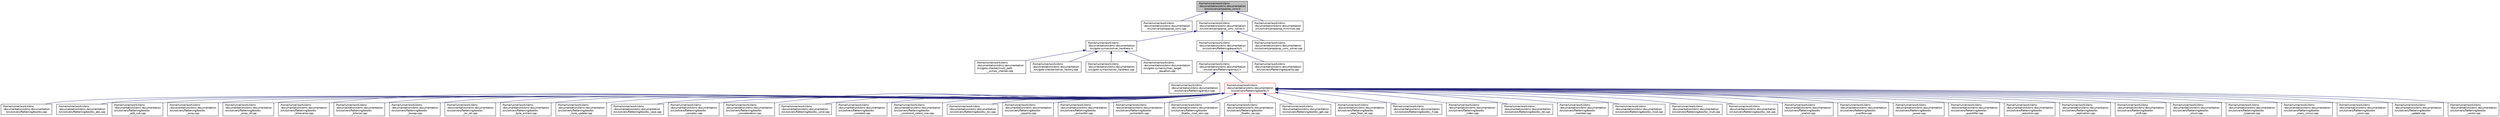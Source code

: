 digraph "/home/runner/work/cbmc-documentation/cbmc-documentation/src/solvers/prop/prop_conv.h"
{
 // LATEX_PDF_SIZE
  bgcolor="transparent";
  edge [fontname="Helvetica",fontsize="10",labelfontname="Helvetica",labelfontsize="10"];
  node [fontname="Helvetica",fontsize="10",shape=record];
  Node1 [label="/home/runner/work/cbmc\l-documentation/cbmc-documentation\l/src/solvers/prop/prop_conv.h",height=0.2,width=0.4,color="black", fillcolor="grey75", style="filled", fontcolor="black",tooltip=" "];
  Node1 -> Node2 [dir="back",color="midnightblue",fontsize="10",style="solid",fontname="Helvetica"];
  Node2 [label="/home/runner/work/cbmc\l-documentation/cbmc-documentation\l/src/solvers/prop/prop_conv.cpp",height=0.2,width=0.4,color="black",URL="$prop__conv_8cpp.html",tooltip=" "];
  Node1 -> Node3 [dir="back",color="midnightblue",fontsize="10",style="solid",fontname="Helvetica"];
  Node3 [label="/home/runner/work/cbmc\l-documentation/cbmc-documentation\l/src/solvers/prop/prop_conv_solver.h",height=0.2,width=0.4,color="black",URL="$prop__conv__solver_8h.html",tooltip=" "];
  Node3 -> Node4 [dir="back",color="midnightblue",fontsize="10",style="solid",fontname="Helvetica"];
  Node4 [label="/home/runner/work/cbmc\l-documentation/cbmc-documentation\l/src/goto-symex/solver_hardness.h",height=0.2,width=0.4,color="black",URL="$solver__hardness_8h.html",tooltip=" "];
  Node4 -> Node5 [dir="back",color="midnightblue",fontsize="10",style="solid",fontname="Helvetica"];
  Node5 [label="/home/runner/work/cbmc\l-documentation/cbmc-documentation\l/src/goto-checker/multi_path\l_symex_checker.cpp",height=0.2,width=0.4,color="black",URL="$multi__path__symex__checker_8cpp.html",tooltip=" "];
  Node4 -> Node6 [dir="back",color="midnightblue",fontsize="10",style="solid",fontname="Helvetica"];
  Node6 [label="/home/runner/work/cbmc\l-documentation/cbmc-documentation\l/src/goto-checker/solver_factory.cpp",height=0.2,width=0.4,color="black",URL="$solver__factory_8cpp.html",tooltip=" "];
  Node4 -> Node7 [dir="back",color="midnightblue",fontsize="10",style="solid",fontname="Helvetica"];
  Node7 [label="/home/runner/work/cbmc\l-documentation/cbmc-documentation\l/src/goto-symex/solver_hardness.cpp",height=0.2,width=0.4,color="black",URL="$solver__hardness_8cpp.html",tooltip=" "];
  Node4 -> Node8 [dir="back",color="midnightblue",fontsize="10",style="solid",fontname="Helvetica"];
  Node8 [label="/home/runner/work/cbmc\l-documentation/cbmc-documentation\l/src/goto-symex/symex_target\l_equation.cpp",height=0.2,width=0.4,color="black",URL="$symex__target__equation_8cpp.html",tooltip=" "];
  Node3 -> Node9 [dir="back",color="midnightblue",fontsize="10",style="solid",fontname="Helvetica"];
  Node9 [label="/home/runner/work/cbmc\l-documentation/cbmc-documentation\l/src/solvers/flattening/equality.h",height=0.2,width=0.4,color="black",URL="$equality_8h.html",tooltip=" "];
  Node9 -> Node10 [dir="back",color="midnightblue",fontsize="10",style="solid",fontname="Helvetica"];
  Node10 [label="/home/runner/work/cbmc\l-documentation/cbmc-documentation\l/src/solvers/flattening/arrays.h",height=0.2,width=0.4,color="black",URL="$arrays_8h.html",tooltip=" "];
  Node10 -> Node11 [dir="back",color="midnightblue",fontsize="10",style="solid",fontname="Helvetica"];
  Node11 [label="/home/runner/work/cbmc\l-documentation/cbmc-documentation\l/src/solvers/flattening/arrays.cpp",height=0.2,width=0.4,color="black",URL="$arrays_8cpp.html",tooltip=" "];
  Node10 -> Node12 [dir="back",color="midnightblue",fontsize="10",style="solid",fontname="Helvetica"];
  Node12 [label="/home/runner/work/cbmc\l-documentation/cbmc-documentation\l/src/solvers/flattening/boolbv.h",height=0.2,width=0.4,color="red",URL="$boolbv_8h.html",tooltip=" "];
  Node12 -> Node13 [dir="back",color="midnightblue",fontsize="10",style="solid",fontname="Helvetica"];
  Node13 [label="/home/runner/work/cbmc\l-documentation/cbmc-documentation\l/src/solvers/flattening/boolbv.cpp",height=0.2,width=0.4,color="black",URL="$boolbv_8cpp.html",tooltip=" "];
  Node12 -> Node14 [dir="back",color="midnightblue",fontsize="10",style="solid",fontname="Helvetica"];
  Node14 [label="/home/runner/work/cbmc\l-documentation/cbmc-documentation\l/src/solvers/flattening/boolbv_abs.cpp",height=0.2,width=0.4,color="black",URL="$boolbv__abs_8cpp.html",tooltip=" "];
  Node12 -> Node15 [dir="back",color="midnightblue",fontsize="10",style="solid",fontname="Helvetica"];
  Node15 [label="/home/runner/work/cbmc\l-documentation/cbmc-documentation\l/src/solvers/flattening/boolbv\l_add_sub.cpp",height=0.2,width=0.4,color="black",URL="$boolbv__add__sub_8cpp.html",tooltip=" "];
  Node12 -> Node16 [dir="back",color="midnightblue",fontsize="10",style="solid",fontname="Helvetica"];
  Node16 [label="/home/runner/work/cbmc\l-documentation/cbmc-documentation\l/src/solvers/flattening/boolbv\l_array.cpp",height=0.2,width=0.4,color="black",URL="$boolbv__array_8cpp.html",tooltip=" "];
  Node12 -> Node17 [dir="back",color="midnightblue",fontsize="10",style="solid",fontname="Helvetica"];
  Node17 [label="/home/runner/work/cbmc\l-documentation/cbmc-documentation\l/src/solvers/flattening/boolbv\l_array_of.cpp",height=0.2,width=0.4,color="black",URL="$boolbv__array__of_8cpp.html",tooltip=" "];
  Node12 -> Node18 [dir="back",color="midnightblue",fontsize="10",style="solid",fontname="Helvetica"];
  Node18 [label="/home/runner/work/cbmc\l-documentation/cbmc-documentation\l/src/solvers/flattening/boolbv\l_bitreverse.cpp",height=0.2,width=0.4,color="black",URL="$boolbv__bitreverse_8cpp.html",tooltip=" "];
  Node12 -> Node19 [dir="back",color="midnightblue",fontsize="10",style="solid",fontname="Helvetica"];
  Node19 [label="/home/runner/work/cbmc\l-documentation/cbmc-documentation\l/src/solvers/flattening/boolbv\l_bitwise.cpp",height=0.2,width=0.4,color="black",URL="$boolbv__bitwise_8cpp.html",tooltip=" "];
  Node12 -> Node20 [dir="back",color="midnightblue",fontsize="10",style="solid",fontname="Helvetica"];
  Node20 [label="/home/runner/work/cbmc\l-documentation/cbmc-documentation\l/src/solvers/flattening/boolbv\l_bswap.cpp",height=0.2,width=0.4,color="black",URL="$boolbv__bswap_8cpp.html",tooltip=" "];
  Node12 -> Node21 [dir="back",color="midnightblue",fontsize="10",style="solid",fontname="Helvetica"];
  Node21 [label="/home/runner/work/cbmc\l-documentation/cbmc-documentation\l/src/solvers/flattening/boolbv\l_bv_rel.cpp",height=0.2,width=0.4,color="black",URL="$boolbv__bv__rel_8cpp.html",tooltip=" "];
  Node12 -> Node22 [dir="back",color="midnightblue",fontsize="10",style="solid",fontname="Helvetica"];
  Node22 [label="/home/runner/work/cbmc\l-documentation/cbmc-documentation\l/src/solvers/flattening/boolbv\l_byte_extract.cpp",height=0.2,width=0.4,color="black",URL="$boolbv__byte__extract_8cpp.html",tooltip=" "];
  Node12 -> Node23 [dir="back",color="midnightblue",fontsize="10",style="solid",fontname="Helvetica"];
  Node23 [label="/home/runner/work/cbmc\l-documentation/cbmc-documentation\l/src/solvers/flattening/boolbv\l_byte_update.cpp",height=0.2,width=0.4,color="black",URL="$boolbv__byte__update_8cpp.html",tooltip=" "];
  Node12 -> Node24 [dir="back",color="midnightblue",fontsize="10",style="solid",fontname="Helvetica"];
  Node24 [label="/home/runner/work/cbmc\l-documentation/cbmc-documentation\l/src/solvers/flattening/boolbv_case.cpp",height=0.2,width=0.4,color="black",URL="$boolbv__case_8cpp.html",tooltip=" "];
  Node12 -> Node25 [dir="back",color="midnightblue",fontsize="10",style="solid",fontname="Helvetica"];
  Node25 [label="/home/runner/work/cbmc\l-documentation/cbmc-documentation\l/src/solvers/flattening/boolbv\l_complex.cpp",height=0.2,width=0.4,color="black",URL="$boolbv__complex_8cpp.html",tooltip=" "];
  Node12 -> Node26 [dir="back",color="midnightblue",fontsize="10",style="solid",fontname="Helvetica"];
  Node26 [label="/home/runner/work/cbmc\l-documentation/cbmc-documentation\l/src/solvers/flattening/boolbv\l_concatenation.cpp",height=0.2,width=0.4,color="black",URL="$boolbv__concatenation_8cpp.html",tooltip=" "];
  Node12 -> Node27 [dir="back",color="midnightblue",fontsize="10",style="solid",fontname="Helvetica"];
  Node27 [label="/home/runner/work/cbmc\l-documentation/cbmc-documentation\l/src/solvers/flattening/boolbv_cond.cpp",height=0.2,width=0.4,color="black",URL="$boolbv__cond_8cpp.html",tooltip=" "];
  Node12 -> Node28 [dir="back",color="midnightblue",fontsize="10",style="solid",fontname="Helvetica"];
  Node28 [label="/home/runner/work/cbmc\l-documentation/cbmc-documentation\l/src/solvers/flattening/boolbv\l_constant.cpp",height=0.2,width=0.4,color="black",URL="$boolbv__constant_8cpp.html",tooltip=" "];
  Node12 -> Node29 [dir="back",color="midnightblue",fontsize="10",style="solid",fontname="Helvetica"];
  Node29 [label="/home/runner/work/cbmc\l-documentation/cbmc-documentation\l/src/solvers/flattening/boolbv\l_constraint_select_one.cpp",height=0.2,width=0.4,color="black",URL="$boolbv__constraint__select__one_8cpp.html",tooltip=" "];
  Node12 -> Node30 [dir="back",color="midnightblue",fontsize="10",style="solid",fontname="Helvetica"];
  Node30 [label="/home/runner/work/cbmc\l-documentation/cbmc-documentation\l/src/solvers/flattening/boolbv_div.cpp",height=0.2,width=0.4,color="black",URL="$boolbv__div_8cpp.html",tooltip=" "];
  Node12 -> Node31 [dir="back",color="midnightblue",fontsize="10",style="solid",fontname="Helvetica"];
  Node31 [label="/home/runner/work/cbmc\l-documentation/cbmc-documentation\l/src/solvers/flattening/boolbv\l_equality.cpp",height=0.2,width=0.4,color="black",URL="$boolbv__equality_8cpp.html",tooltip=" "];
  Node12 -> Node32 [dir="back",color="midnightblue",fontsize="10",style="solid",fontname="Helvetica"];
  Node32 [label="/home/runner/work/cbmc\l-documentation/cbmc-documentation\l/src/solvers/flattening/boolbv\l_extractbit.cpp",height=0.2,width=0.4,color="black",URL="$boolbv__extractbit_8cpp.html",tooltip=" "];
  Node12 -> Node33 [dir="back",color="midnightblue",fontsize="10",style="solid",fontname="Helvetica"];
  Node33 [label="/home/runner/work/cbmc\l-documentation/cbmc-documentation\l/src/solvers/flattening/boolbv\l_extractbits.cpp",height=0.2,width=0.4,color="black",URL="$boolbv__extractbits_8cpp.html",tooltip=" "];
  Node12 -> Node34 [dir="back",color="midnightblue",fontsize="10",style="solid",fontname="Helvetica"];
  Node34 [label="/home/runner/work/cbmc\l-documentation/cbmc-documentation\l/src/solvers/flattening/boolbv\l_floatbv_mod_rem.cpp",height=0.2,width=0.4,color="black",URL="$boolbv__floatbv__mod__rem_8cpp.html",tooltip=" "];
  Node12 -> Node35 [dir="back",color="midnightblue",fontsize="10",style="solid",fontname="Helvetica"];
  Node35 [label="/home/runner/work/cbmc\l-documentation/cbmc-documentation\l/src/solvers/flattening/boolbv\l_floatbv_op.cpp",height=0.2,width=0.4,color="black",URL="$boolbv__floatbv__op_8cpp.html",tooltip=" "];
  Node12 -> Node36 [dir="back",color="midnightblue",fontsize="10",style="solid",fontname="Helvetica"];
  Node36 [label="/home/runner/work/cbmc\l-documentation/cbmc-documentation\l/src/solvers/flattening/boolbv_get.cpp",height=0.2,width=0.4,color="black",URL="$boolbv__get_8cpp.html",tooltip=" "];
  Node12 -> Node37 [dir="back",color="midnightblue",fontsize="10",style="solid",fontname="Helvetica"];
  Node37 [label="/home/runner/work/cbmc\l-documentation/cbmc-documentation\l/src/solvers/flattening/boolbv\l_ieee_float_rel.cpp",height=0.2,width=0.4,color="black",URL="$boolbv__ieee__float__rel_8cpp.html",tooltip=" "];
  Node12 -> Node38 [dir="back",color="midnightblue",fontsize="10",style="solid",fontname="Helvetica"];
  Node38 [label="/home/runner/work/cbmc\l-documentation/cbmc-documentation\l/src/solvers/flattening/boolbv_if.cpp",height=0.2,width=0.4,color="black",URL="$boolbv__if_8cpp.html",tooltip=" "];
  Node12 -> Node39 [dir="back",color="midnightblue",fontsize="10",style="solid",fontname="Helvetica"];
  Node39 [label="/home/runner/work/cbmc\l-documentation/cbmc-documentation\l/src/solvers/flattening/boolbv\l_index.cpp",height=0.2,width=0.4,color="black",URL="$boolbv__index_8cpp.html",tooltip=" "];
  Node12 -> Node40 [dir="back",color="midnightblue",fontsize="10",style="solid",fontname="Helvetica"];
  Node40 [label="/home/runner/work/cbmc\l-documentation/cbmc-documentation\l/src/solvers/flattening/boolbv_let.cpp",height=0.2,width=0.4,color="black",URL="$boolbv__let_8cpp.html",tooltip=" "];
  Node12 -> Node41 [dir="back",color="midnightblue",fontsize="10",style="solid",fontname="Helvetica"];
  Node41 [label="/home/runner/work/cbmc\l-documentation/cbmc-documentation\l/src/solvers/flattening/boolbv\l_member.cpp",height=0.2,width=0.4,color="black",URL="$boolbv__member_8cpp.html",tooltip=" "];
  Node12 -> Node42 [dir="back",color="midnightblue",fontsize="10",style="solid",fontname="Helvetica"];
  Node42 [label="/home/runner/work/cbmc\l-documentation/cbmc-documentation\l/src/solvers/flattening/boolbv_mod.cpp",height=0.2,width=0.4,color="black",URL="$boolbv__mod_8cpp.html",tooltip=" "];
  Node12 -> Node43 [dir="back",color="midnightblue",fontsize="10",style="solid",fontname="Helvetica"];
  Node43 [label="/home/runner/work/cbmc\l-documentation/cbmc-documentation\l/src/solvers/flattening/boolbv_mult.cpp",height=0.2,width=0.4,color="black",URL="$boolbv__mult_8cpp.html",tooltip=" "];
  Node12 -> Node44 [dir="back",color="midnightblue",fontsize="10",style="solid",fontname="Helvetica"];
  Node44 [label="/home/runner/work/cbmc\l-documentation/cbmc-documentation\l/src/solvers/flattening/boolbv_not.cpp",height=0.2,width=0.4,color="black",URL="$boolbv__not_8cpp.html",tooltip=" "];
  Node12 -> Node45 [dir="back",color="midnightblue",fontsize="10",style="solid",fontname="Helvetica"];
  Node45 [label="/home/runner/work/cbmc\l-documentation/cbmc-documentation\l/src/solvers/flattening/boolbv\l_onehot.cpp",height=0.2,width=0.4,color="black",URL="$boolbv__onehot_8cpp.html",tooltip=" "];
  Node12 -> Node46 [dir="back",color="midnightblue",fontsize="10",style="solid",fontname="Helvetica"];
  Node46 [label="/home/runner/work/cbmc\l-documentation/cbmc-documentation\l/src/solvers/flattening/boolbv\l_overflow.cpp",height=0.2,width=0.4,color="black",URL="$boolbv__overflow_8cpp.html",tooltip=" "];
  Node12 -> Node47 [dir="back",color="midnightblue",fontsize="10",style="solid",fontname="Helvetica"];
  Node47 [label="/home/runner/work/cbmc\l-documentation/cbmc-documentation\l/src/solvers/flattening/boolbv\l_power.cpp",height=0.2,width=0.4,color="black",URL="$boolbv__power_8cpp.html",tooltip=" "];
  Node12 -> Node48 [dir="back",color="midnightblue",fontsize="10",style="solid",fontname="Helvetica"];
  Node48 [label="/home/runner/work/cbmc\l-documentation/cbmc-documentation\l/src/solvers/flattening/boolbv\l_quantifier.cpp",height=0.2,width=0.4,color="black",URL="$boolbv__quantifier_8cpp.html",tooltip=" "];
  Node12 -> Node49 [dir="back",color="midnightblue",fontsize="10",style="solid",fontname="Helvetica"];
  Node49 [label="/home/runner/work/cbmc\l-documentation/cbmc-documentation\l/src/solvers/flattening/boolbv\l_reduction.cpp",height=0.2,width=0.4,color="black",URL="$boolbv__reduction_8cpp.html",tooltip=" "];
  Node12 -> Node50 [dir="back",color="midnightblue",fontsize="10",style="solid",fontname="Helvetica"];
  Node50 [label="/home/runner/work/cbmc\l-documentation/cbmc-documentation\l/src/solvers/flattening/boolbv\l_replication.cpp",height=0.2,width=0.4,color="black",URL="$boolbv__replication_8cpp.html",tooltip=" "];
  Node12 -> Node51 [dir="back",color="midnightblue",fontsize="10",style="solid",fontname="Helvetica"];
  Node51 [label="/home/runner/work/cbmc\l-documentation/cbmc-documentation\l/src/solvers/flattening/boolbv\l_shift.cpp",height=0.2,width=0.4,color="black",URL="$boolbv__shift_8cpp.html",tooltip=" "];
  Node12 -> Node52 [dir="back",color="midnightblue",fontsize="10",style="solid",fontname="Helvetica"];
  Node52 [label="/home/runner/work/cbmc\l-documentation/cbmc-documentation\l/src/solvers/flattening/boolbv\l_struct.cpp",height=0.2,width=0.4,color="black",URL="$boolbv__struct_8cpp.html",tooltip=" "];
  Node12 -> Node53 [dir="back",color="midnightblue",fontsize="10",style="solid",fontname="Helvetica"];
  Node53 [label="/home/runner/work/cbmc\l-documentation/cbmc-documentation\l/src/solvers/flattening/boolbv\l_typecast.cpp",height=0.2,width=0.4,color="black",URL="$boolbv__typecast_8cpp.html",tooltip=" "];
  Node12 -> Node54 [dir="back",color="midnightblue",fontsize="10",style="solid",fontname="Helvetica"];
  Node54 [label="/home/runner/work/cbmc\l-documentation/cbmc-documentation\l/src/solvers/flattening/boolbv\l_unary_minus.cpp",height=0.2,width=0.4,color="black",URL="$boolbv__unary__minus_8cpp.html",tooltip=" "];
  Node12 -> Node55 [dir="back",color="midnightblue",fontsize="10",style="solid",fontname="Helvetica"];
  Node55 [label="/home/runner/work/cbmc\l-documentation/cbmc-documentation\l/src/solvers/flattening/boolbv\l_union.cpp",height=0.2,width=0.4,color="black",URL="$boolbv__union_8cpp.html",tooltip=" "];
  Node12 -> Node56 [dir="back",color="midnightblue",fontsize="10",style="solid",fontname="Helvetica"];
  Node56 [label="/home/runner/work/cbmc\l-documentation/cbmc-documentation\l/src/solvers/flattening/boolbv\l_update.cpp",height=0.2,width=0.4,color="black",URL="$boolbv__update_8cpp.html",tooltip=" "];
  Node12 -> Node57 [dir="back",color="midnightblue",fontsize="10",style="solid",fontname="Helvetica"];
  Node57 [label="/home/runner/work/cbmc\l-documentation/cbmc-documentation\l/src/solvers/flattening/boolbv\l_vector.cpp",height=0.2,width=0.4,color="black",URL="$boolbv__vector_8cpp.html",tooltip=" "];
  Node9 -> Node91 [dir="back",color="midnightblue",fontsize="10",style="solid",fontname="Helvetica"];
  Node91 [label="/home/runner/work/cbmc\l-documentation/cbmc-documentation\l/src/solvers/flattening/equality.cpp",height=0.2,width=0.4,color="black",URL="$equality_8cpp.html",tooltip=" "];
  Node3 -> Node92 [dir="back",color="midnightblue",fontsize="10",style="solid",fontname="Helvetica"];
  Node92 [label="/home/runner/work/cbmc\l-documentation/cbmc-documentation\l/src/solvers/prop/prop_conv_solver.cpp",height=0.2,width=0.4,color="black",URL="$prop__conv__solver_8cpp.html",tooltip=" "];
  Node1 -> Node93 [dir="back",color="midnightblue",fontsize="10",style="solid",fontname="Helvetica"];
  Node93 [label="/home/runner/work/cbmc\l-documentation/cbmc-documentation\l/src/solvers/prop/prop_minimize.cpp",height=0.2,width=0.4,color="black",URL="$prop__minimize_8cpp.html",tooltip=" "];
}
